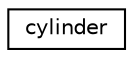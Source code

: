 digraph "Graphical Class Hierarchy"
{
 // LATEX_PDF_SIZE
  edge [fontname="Helvetica",fontsize="10",labelfontname="Helvetica",labelfontsize="10"];
  node [fontname="Helvetica",fontsize="10",shape=record];
  rankdir="LR";
  Node0 [label="cylinder",height=0.2,width=0.4,color="black", fillcolor="white", style="filled",URL="$classpFlow_1_1cylinder.html",tooltip=" "];
}
